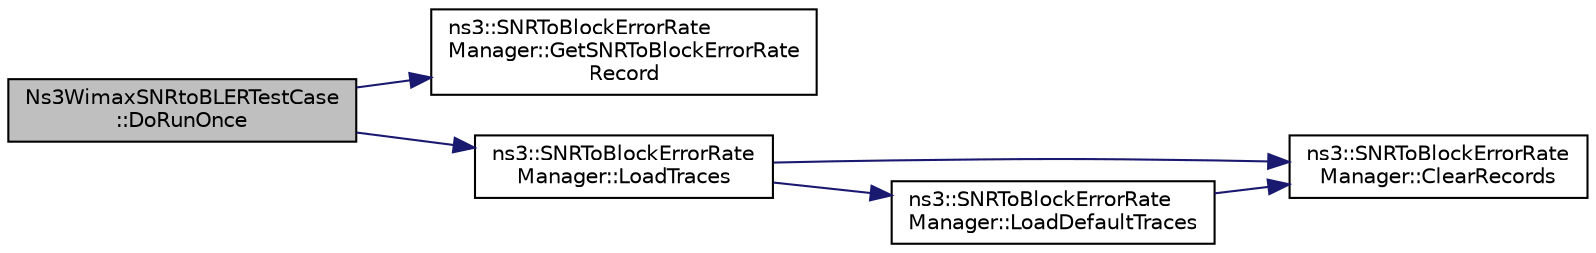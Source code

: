 digraph "Ns3WimaxSNRtoBLERTestCase::DoRunOnce"
{
 // LATEX_PDF_SIZE
  edge [fontname="Helvetica",fontsize="10",labelfontname="Helvetica",labelfontsize="10"];
  node [fontname="Helvetica",fontsize="10",shape=record];
  rankdir="LR";
  Node1 [label="Ns3WimaxSNRtoBLERTestCase\l::DoRunOnce",height=0.2,width=0.4,color="black", fillcolor="grey75", style="filled", fontcolor="black",tooltip="Run once function."];
  Node1 -> Node2 [color="midnightblue",fontsize="10",style="solid",fontname="Helvetica"];
  Node2 [label="ns3::SNRToBlockErrorRate\lManager::GetSNRToBlockErrorRate\lRecord",height=0.2,width=0.4,color="black", fillcolor="white", style="filled",URL="$classns3_1_1_s_n_r_to_block_error_rate_manager.html#a95032f946ee3ee4125b01654fda54fe4",tooltip="returns a record of type SNRToBlockErrorRateRecord corresponding to a given modulation and SNR value"];
  Node1 -> Node3 [color="midnightblue",fontsize="10",style="solid",fontname="Helvetica"];
  Node3 [label="ns3::SNRToBlockErrorRate\lManager::LoadTraces",height=0.2,width=0.4,color="black", fillcolor="white", style="filled",URL="$classns3_1_1_s_n_r_to_block_error_rate_manager.html#af5a203f2ae5dd3477ec616b6d0337f62",tooltip="Loads the traces form the repository specified in the constructor or set by SetTraceFilePath function..."];
  Node3 -> Node4 [color="midnightblue",fontsize="10",style="solid",fontname="Helvetica"];
  Node4 [label="ns3::SNRToBlockErrorRate\lManager::ClearRecords",height=0.2,width=0.4,color="black", fillcolor="white", style="filled",URL="$classns3_1_1_s_n_r_to_block_error_rate_manager.html#a164e69eaafc229e1f98a80175481e101",tooltip="Clear records function."];
  Node3 -> Node5 [color="midnightblue",fontsize="10",style="solid",fontname="Helvetica"];
  Node5 [label="ns3::SNRToBlockErrorRate\lManager::LoadDefaultTraces",height=0.2,width=0.4,color="black", fillcolor="white", style="filled",URL="$classns3_1_1_s_n_r_to_block_error_rate_manager.html#a50f8ba371742a7d083b1092ea85b51c1",tooltip="Loads the default traces from default-traces.h file."];
  Node5 -> Node4 [color="midnightblue",fontsize="10",style="solid",fontname="Helvetica"];
}
